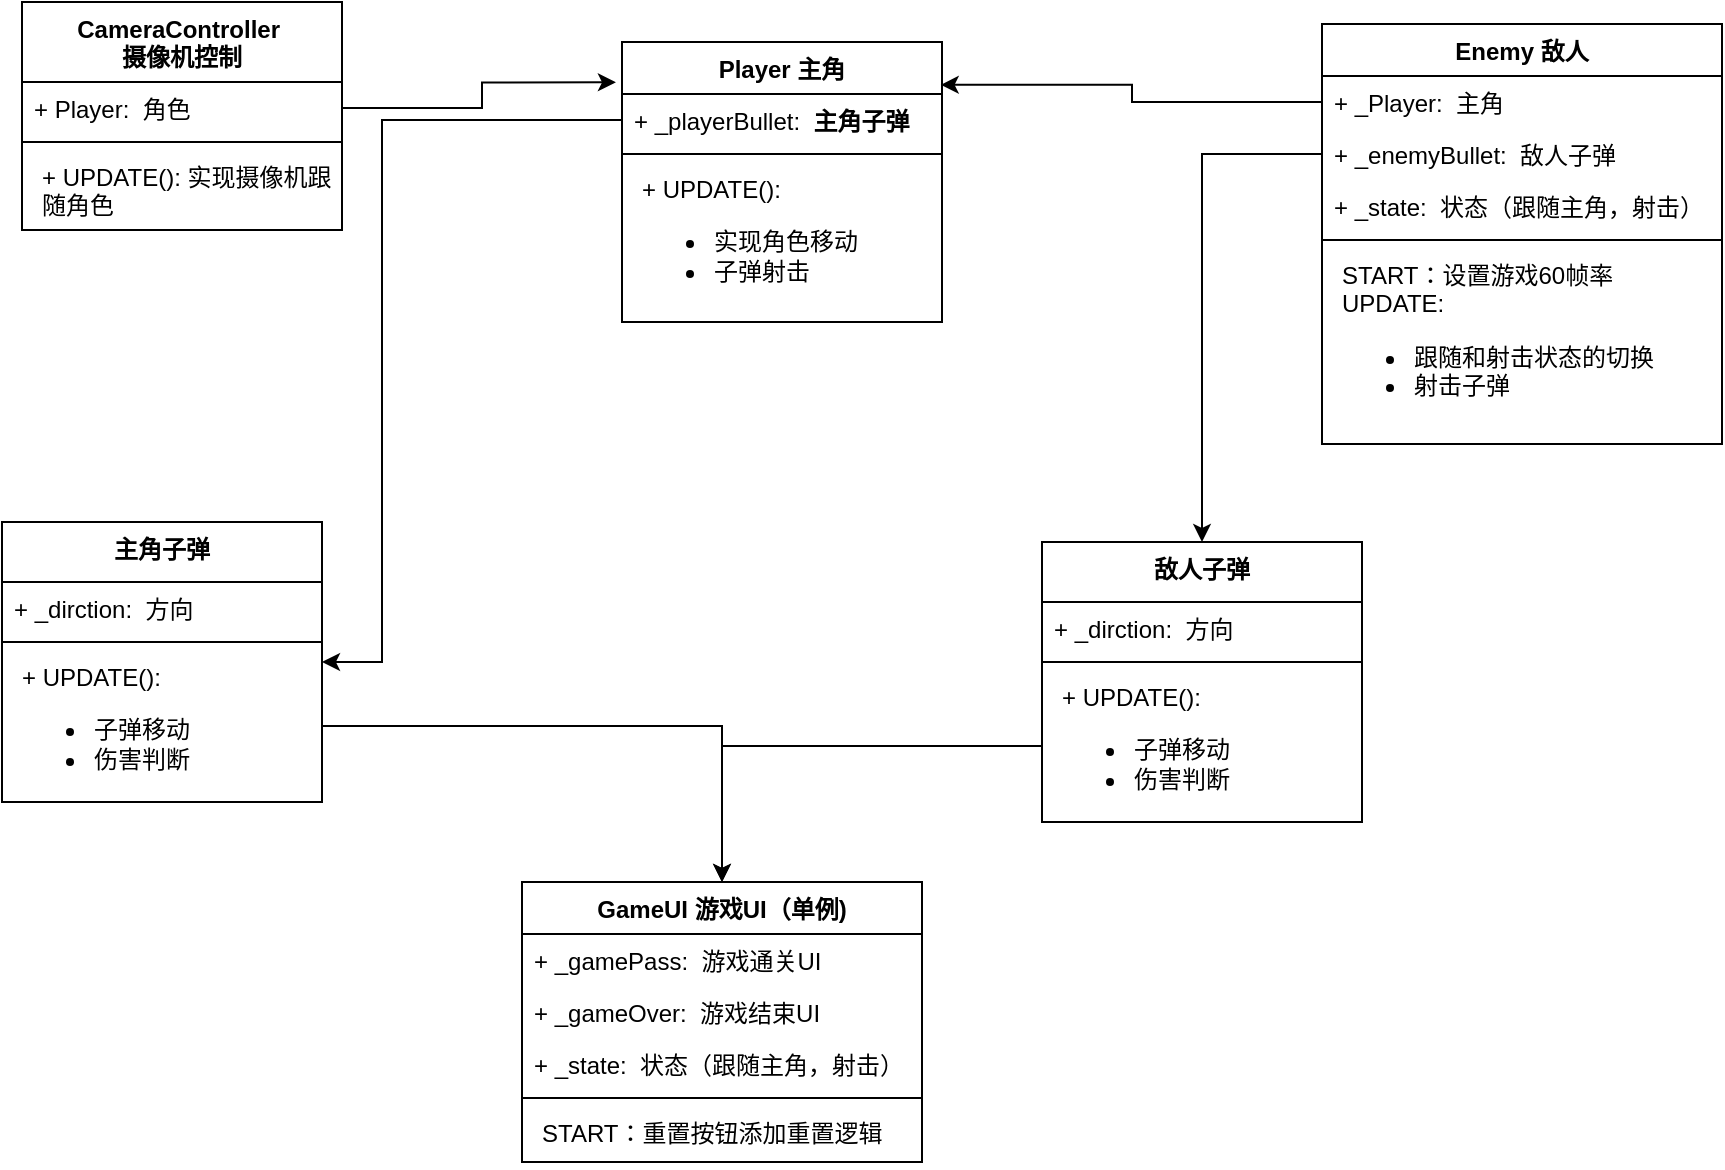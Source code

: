 <mxfile version="28.2.5">
  <diagram name="第 1 页" id="2WmfWQ-AK2st47i3OZMU">
    <mxGraphModel dx="1188" dy="708" grid="1" gridSize="10" guides="1" tooltips="1" connect="1" arrows="1" fold="1" page="1" pageScale="1" pageWidth="827" pageHeight="1169" math="0" shadow="0">
      <root>
        <mxCell id="0" />
        <mxCell id="1" parent="0" />
        <mxCell id="yX2RTvN5pgzqg-5K6Qxc-11" value="&lt;b&gt;Player 主角&lt;/b&gt;&lt;div&gt;&lt;b&gt;&lt;br&gt;&lt;/b&gt;&lt;/div&gt;" style="swimlane;fontStyle=1;align=center;verticalAlign=top;childLayout=stackLayout;horizontal=1;startSize=26;horizontalStack=0;resizeParent=1;resizeParentMax=0;resizeLast=0;collapsible=1;marginBottom=0;whiteSpace=wrap;html=1;" vertex="1" parent="1">
          <mxGeometry x="390" y="40" width="160" height="140" as="geometry">
            <mxRectangle x="390" y="40" width="100" height="40" as="alternateBounds" />
          </mxGeometry>
        </mxCell>
        <mxCell id="yX2RTvN5pgzqg-5K6Qxc-12" value="+ _playerBullet:&amp;nbsp;&amp;nbsp;&lt;span style=&quot;font-weight: 700; text-align: center;&quot;&gt;主角子弹&lt;/span&gt;&lt;div&gt;&lt;br&gt;&lt;/div&gt;" style="text;strokeColor=none;fillColor=none;align=left;verticalAlign=top;spacingLeft=4;spacingRight=4;overflow=hidden;rotatable=0;points=[[0,0.5],[1,0.5]];portConstraint=eastwest;whiteSpace=wrap;html=1;" vertex="1" parent="yX2RTvN5pgzqg-5K6Qxc-11">
          <mxGeometry y="26" width="160" height="26" as="geometry" />
        </mxCell>
        <mxCell id="yX2RTvN5pgzqg-5K6Qxc-13" value="" style="line;strokeWidth=1;fillColor=none;align=left;verticalAlign=middle;spacingTop=-1;spacingLeft=3;spacingRight=3;rotatable=0;labelPosition=right;points=[];portConstraint=eastwest;strokeColor=inherit;" vertex="1" parent="yX2RTvN5pgzqg-5K6Qxc-11">
          <mxGeometry y="52" width="160" height="8" as="geometry" />
        </mxCell>
        <mxCell id="yX2RTvN5pgzqg-5K6Qxc-14" value="&lt;p style=&quot;margin: 0px 0px 0px 4px;&quot;&gt;+ UPDATE():&amp;nbsp;&lt;/p&gt;&lt;p style=&quot;margin: 0px 0px 0px 4px;&quot;&gt;&lt;/p&gt;&lt;ul&gt;&lt;li&gt;实现角色移动&lt;/li&gt;&lt;li&gt;子弹射击&lt;/li&gt;&lt;/ul&gt;&lt;p&gt;&lt;/p&gt;" style="text;strokeColor=none;fillColor=none;align=left;verticalAlign=top;spacingLeft=4;spacingRight=4;overflow=hidden;rotatable=0;points=[[0,0.5],[1,0.5]];portConstraint=eastwest;whiteSpace=wrap;html=1;" vertex="1" parent="yX2RTvN5pgzqg-5K6Qxc-11">
          <mxGeometry y="60" width="160" height="80" as="geometry" />
        </mxCell>
        <mxCell id="yX2RTvN5pgzqg-5K6Qxc-18" value="&lt;div&gt;&lt;b&gt;CameraController&amp;nbsp;&lt;/b&gt;&lt;/div&gt;&lt;div&gt;&lt;b&gt;摄像机控制&lt;/b&gt;&lt;/div&gt;" style="swimlane;fontStyle=1;align=center;verticalAlign=top;childLayout=stackLayout;horizontal=1;startSize=40;horizontalStack=0;resizeParent=1;resizeParentMax=0;resizeLast=0;collapsible=1;marginBottom=0;whiteSpace=wrap;html=1;" vertex="1" parent="1">
          <mxGeometry x="90" y="20" width="160" height="114" as="geometry">
            <mxRectangle x="100" y="26" width="150" height="40" as="alternateBounds" />
          </mxGeometry>
        </mxCell>
        <mxCell id="yX2RTvN5pgzqg-5K6Qxc-19" value="+ Player:&amp;nbsp; 角色&lt;div&gt;&lt;br&gt;&lt;/div&gt;" style="text;strokeColor=none;fillColor=none;align=left;verticalAlign=top;spacingLeft=4;spacingRight=4;overflow=hidden;rotatable=0;points=[[0,0.5],[1,0.5]];portConstraint=eastwest;whiteSpace=wrap;html=1;" vertex="1" parent="yX2RTvN5pgzqg-5K6Qxc-18">
          <mxGeometry y="40" width="160" height="26" as="geometry" />
        </mxCell>
        <mxCell id="yX2RTvN5pgzqg-5K6Qxc-20" value="" style="line;strokeWidth=1;fillColor=none;align=left;verticalAlign=middle;spacingTop=-1;spacingLeft=3;spacingRight=3;rotatable=0;labelPosition=right;points=[];portConstraint=eastwest;strokeColor=inherit;" vertex="1" parent="yX2RTvN5pgzqg-5K6Qxc-18">
          <mxGeometry y="66" width="160" height="8" as="geometry" />
        </mxCell>
        <mxCell id="yX2RTvN5pgzqg-5K6Qxc-21" value="&lt;p style=&quot;margin: 0px 0px 0px 4px;&quot;&gt;+ UPDATE(): 实现摄像机跟随角色&lt;/p&gt;" style="text;strokeColor=none;fillColor=none;align=left;verticalAlign=top;spacingLeft=4;spacingRight=4;overflow=hidden;rotatable=0;points=[[0,0.5],[1,0.5]];portConstraint=eastwest;whiteSpace=wrap;html=1;" vertex="1" parent="yX2RTvN5pgzqg-5K6Qxc-18">
          <mxGeometry y="74" width="160" height="40" as="geometry" />
        </mxCell>
        <mxCell id="yX2RTvN5pgzqg-5K6Qxc-25" style="edgeStyle=orthogonalEdgeStyle;rounded=0;orthogonalLoop=1;jettySize=auto;html=1;exitX=1;exitY=0.5;exitDx=0;exitDy=0;entryX=-0.019;entryY=0.144;entryDx=0;entryDy=0;entryPerimeter=0;" edge="1" parent="1" source="yX2RTvN5pgzqg-5K6Qxc-19" target="yX2RTvN5pgzqg-5K6Qxc-11">
          <mxGeometry relative="1" as="geometry" />
        </mxCell>
        <mxCell id="yX2RTvN5pgzqg-5K6Qxc-26" value="&lt;b&gt;Enemy 敌人&lt;/b&gt;" style="swimlane;fontStyle=1;align=center;verticalAlign=top;childLayout=stackLayout;horizontal=1;startSize=26;horizontalStack=0;resizeParent=1;resizeParentMax=0;resizeLast=0;collapsible=1;marginBottom=0;whiteSpace=wrap;html=1;" vertex="1" parent="1">
          <mxGeometry x="740" y="31" width="200" height="210" as="geometry">
            <mxRectangle x="660" y="31" width="110" height="30" as="alternateBounds" />
          </mxGeometry>
        </mxCell>
        <mxCell id="yX2RTvN5pgzqg-5K6Qxc-27" value="+ _Player:&amp;nbsp; 主角&lt;div&gt;&lt;br&gt;&lt;/div&gt;" style="text;strokeColor=none;fillColor=none;align=left;verticalAlign=top;spacingLeft=4;spacingRight=4;overflow=hidden;rotatable=0;points=[[0,0.5],[1,0.5]];portConstraint=eastwest;whiteSpace=wrap;html=1;" vertex="1" parent="yX2RTvN5pgzqg-5K6Qxc-26">
          <mxGeometry y="26" width="200" height="26" as="geometry" />
        </mxCell>
        <mxCell id="yX2RTvN5pgzqg-5K6Qxc-35" value="+ _enemyBullet:&amp;nbsp; 敌人子弹" style="text;strokeColor=none;fillColor=none;align=left;verticalAlign=top;spacingLeft=4;spacingRight=4;overflow=hidden;rotatable=0;points=[[0,0.5],[1,0.5]];portConstraint=eastwest;whiteSpace=wrap;html=1;" vertex="1" parent="yX2RTvN5pgzqg-5K6Qxc-26">
          <mxGeometry y="52" width="200" height="26" as="geometry" />
        </mxCell>
        <mxCell id="yX2RTvN5pgzqg-5K6Qxc-36" value="+ _state:&amp;nbsp; 状态（跟随主角，射击）" style="text;strokeColor=none;fillColor=none;align=left;verticalAlign=top;spacingLeft=4;spacingRight=4;overflow=hidden;rotatable=0;points=[[0,0.5],[1,0.5]];portConstraint=eastwest;whiteSpace=wrap;html=1;" vertex="1" parent="yX2RTvN5pgzqg-5K6Qxc-26">
          <mxGeometry y="78" width="200" height="26" as="geometry" />
        </mxCell>
        <mxCell id="yX2RTvN5pgzqg-5K6Qxc-28" value="" style="line;strokeWidth=1;fillColor=none;align=left;verticalAlign=middle;spacingTop=-1;spacingLeft=3;spacingRight=3;rotatable=0;labelPosition=right;points=[];portConstraint=eastwest;strokeColor=inherit;" vertex="1" parent="yX2RTvN5pgzqg-5K6Qxc-26">
          <mxGeometry y="104" width="200" height="8" as="geometry" />
        </mxCell>
        <mxCell id="yX2RTvN5pgzqg-5K6Qxc-29" value="&lt;p style=&quot;margin: 0px 0px 0px 4px;&quot;&gt;START：设置游戏60帧率&lt;/p&gt;&lt;p style=&quot;margin: 0px 0px 0px 4px;&quot;&gt;UPDATE:&lt;/p&gt;&lt;p style=&quot;margin: 0px 0px 0px 4px;&quot;&gt;&lt;/p&gt;&lt;ul&gt;&lt;li&gt;跟随和射击状态的&lt;span style=&quot;background-color: transparent; color: light-dark(rgb(0, 0, 0), rgb(255, 255, 255));&quot;&gt;切换&lt;/span&gt;&lt;/li&gt;&lt;li&gt;&lt;span style=&quot;background-color: transparent; color: light-dark(rgb(0, 0, 0), rgb(255, 255, 255));&quot;&gt;射击子弹&lt;/span&gt;&lt;/li&gt;&lt;/ul&gt;&lt;p&gt;&lt;/p&gt;" style="text;strokeColor=none;fillColor=none;align=left;verticalAlign=top;spacingLeft=4;spacingRight=4;overflow=hidden;rotatable=0;points=[[0,0.5],[1,0.5]];portConstraint=eastwest;whiteSpace=wrap;html=1;" vertex="1" parent="yX2RTvN5pgzqg-5K6Qxc-26">
          <mxGeometry y="112" width="200" height="98" as="geometry" />
        </mxCell>
        <mxCell id="yX2RTvN5pgzqg-5K6Qxc-30" value="主角子弹" style="swimlane;fontStyle=1;align=center;verticalAlign=top;childLayout=stackLayout;horizontal=1;startSize=30;horizontalStack=0;resizeParent=1;resizeParentMax=0;resizeLast=0;collapsible=1;marginBottom=0;whiteSpace=wrap;html=1;" vertex="1" parent="1">
          <mxGeometry x="80" y="280" width="160" height="140" as="geometry">
            <mxRectangle x="200" y="150" width="150" height="40" as="alternateBounds" />
          </mxGeometry>
        </mxCell>
        <mxCell id="yX2RTvN5pgzqg-5K6Qxc-31" value="+ _dirction:&amp;nbsp; 方向&lt;div&gt;&lt;br&gt;&lt;/div&gt;" style="text;strokeColor=none;fillColor=none;align=left;verticalAlign=top;spacingLeft=4;spacingRight=4;overflow=hidden;rotatable=0;points=[[0,0.5],[1,0.5]];portConstraint=eastwest;whiteSpace=wrap;html=1;" vertex="1" parent="yX2RTvN5pgzqg-5K6Qxc-30">
          <mxGeometry y="30" width="160" height="26" as="geometry" />
        </mxCell>
        <mxCell id="yX2RTvN5pgzqg-5K6Qxc-32" value="" style="line;strokeWidth=1;fillColor=none;align=left;verticalAlign=middle;spacingTop=-1;spacingLeft=3;spacingRight=3;rotatable=0;labelPosition=right;points=[];portConstraint=eastwest;strokeColor=inherit;" vertex="1" parent="yX2RTvN5pgzqg-5K6Qxc-30">
          <mxGeometry y="56" width="160" height="8" as="geometry" />
        </mxCell>
        <mxCell id="yX2RTvN5pgzqg-5K6Qxc-33" value="&lt;p style=&quot;margin: 0px 0px 0px 4px;&quot;&gt;+ UPDATE():&amp;nbsp;&lt;/p&gt;&lt;p style=&quot;margin: 0px 0px 0px 4px;&quot;&gt;&lt;/p&gt;&lt;ul&gt;&lt;li&gt;子弹移动&lt;/li&gt;&lt;li&gt;伤害判断&lt;/li&gt;&lt;/ul&gt;&lt;p&gt;&lt;/p&gt;" style="text;strokeColor=none;fillColor=none;align=left;verticalAlign=top;spacingLeft=4;spacingRight=4;overflow=hidden;rotatable=0;points=[[0,0.5],[1,0.5]];portConstraint=eastwest;whiteSpace=wrap;html=1;" vertex="1" parent="yX2RTvN5pgzqg-5K6Qxc-30">
          <mxGeometry y="64" width="160" height="76" as="geometry" />
        </mxCell>
        <mxCell id="yX2RTvN5pgzqg-5K6Qxc-37" style="edgeStyle=orthogonalEdgeStyle;rounded=0;orthogonalLoop=1;jettySize=auto;html=1;entryX=0.996;entryY=0.153;entryDx=0;entryDy=0;entryPerimeter=0;" edge="1" parent="1" source="yX2RTvN5pgzqg-5K6Qxc-27" target="yX2RTvN5pgzqg-5K6Qxc-11">
          <mxGeometry relative="1" as="geometry" />
        </mxCell>
        <mxCell id="yX2RTvN5pgzqg-5K6Qxc-38" value="敌人子弹" style="swimlane;fontStyle=1;align=center;verticalAlign=top;childLayout=stackLayout;horizontal=1;startSize=30;horizontalStack=0;resizeParent=1;resizeParentMax=0;resizeLast=0;collapsible=1;marginBottom=0;whiteSpace=wrap;html=1;" vertex="1" parent="1">
          <mxGeometry x="600" y="290" width="160" height="140" as="geometry">
            <mxRectangle x="560" y="160" width="150" height="40" as="alternateBounds" />
          </mxGeometry>
        </mxCell>
        <mxCell id="yX2RTvN5pgzqg-5K6Qxc-39" value="+ _dirction:&amp;nbsp; 方向&lt;div&gt;&lt;br&gt;&lt;/div&gt;" style="text;strokeColor=none;fillColor=none;align=left;verticalAlign=top;spacingLeft=4;spacingRight=4;overflow=hidden;rotatable=0;points=[[0,0.5],[1,0.5]];portConstraint=eastwest;whiteSpace=wrap;html=1;" vertex="1" parent="yX2RTvN5pgzqg-5K6Qxc-38">
          <mxGeometry y="30" width="160" height="26" as="geometry" />
        </mxCell>
        <mxCell id="yX2RTvN5pgzqg-5K6Qxc-40" value="" style="line;strokeWidth=1;fillColor=none;align=left;verticalAlign=middle;spacingTop=-1;spacingLeft=3;spacingRight=3;rotatable=0;labelPosition=right;points=[];portConstraint=eastwest;strokeColor=inherit;" vertex="1" parent="yX2RTvN5pgzqg-5K6Qxc-38">
          <mxGeometry y="56" width="160" height="8" as="geometry" />
        </mxCell>
        <mxCell id="yX2RTvN5pgzqg-5K6Qxc-41" value="&lt;p style=&quot;margin: 0px 0px 0px 4px;&quot;&gt;+ UPDATE():&amp;nbsp;&lt;/p&gt;&lt;p style=&quot;margin: 0px 0px 0px 4px;&quot;&gt;&lt;/p&gt;&lt;ul&gt;&lt;li&gt;子弹移动&lt;/li&gt;&lt;li&gt;伤害判断&lt;/li&gt;&lt;/ul&gt;&lt;p&gt;&lt;/p&gt;" style="text;strokeColor=none;fillColor=none;align=left;verticalAlign=top;spacingLeft=4;spacingRight=4;overflow=hidden;rotatable=0;points=[[0,0.5],[1,0.5]];portConstraint=eastwest;whiteSpace=wrap;html=1;" vertex="1" parent="yX2RTvN5pgzqg-5K6Qxc-38">
          <mxGeometry y="64" width="160" height="76" as="geometry" />
        </mxCell>
        <mxCell id="yX2RTvN5pgzqg-5K6Qxc-43" style="edgeStyle=orthogonalEdgeStyle;rounded=0;orthogonalLoop=1;jettySize=auto;html=1;exitX=0;exitY=0.5;exitDx=0;exitDy=0;" edge="1" parent="1" source="yX2RTvN5pgzqg-5K6Qxc-35" target="yX2RTvN5pgzqg-5K6Qxc-38">
          <mxGeometry relative="1" as="geometry" />
        </mxCell>
        <mxCell id="yX2RTvN5pgzqg-5K6Qxc-44" value="GameUI 游戏UI（单例)" style="swimlane;fontStyle=1;align=center;verticalAlign=top;childLayout=stackLayout;horizontal=1;startSize=26;horizontalStack=0;resizeParent=1;resizeParentMax=0;resizeLast=0;collapsible=1;marginBottom=0;whiteSpace=wrap;html=1;" vertex="1" parent="1">
          <mxGeometry x="340" y="460" width="200" height="140" as="geometry">
            <mxRectangle x="362" y="220" width="156" height="30" as="alternateBounds" />
          </mxGeometry>
        </mxCell>
        <mxCell id="yX2RTvN5pgzqg-5K6Qxc-45" value="+ _gamePass:&amp;nbsp; 游戏通关UI&lt;div&gt;&lt;br&gt;&lt;/div&gt;" style="text;strokeColor=none;fillColor=none;align=left;verticalAlign=top;spacingLeft=4;spacingRight=4;overflow=hidden;rotatable=0;points=[[0,0.5],[1,0.5]];portConstraint=eastwest;whiteSpace=wrap;html=1;" vertex="1" parent="yX2RTvN5pgzqg-5K6Qxc-44">
          <mxGeometry y="26" width="200" height="26" as="geometry" />
        </mxCell>
        <mxCell id="yX2RTvN5pgzqg-5K6Qxc-46" value="+ _gameOver:&amp;nbsp; 游戏结束UI" style="text;strokeColor=none;fillColor=none;align=left;verticalAlign=top;spacingLeft=4;spacingRight=4;overflow=hidden;rotatable=0;points=[[0,0.5],[1,0.5]];portConstraint=eastwest;whiteSpace=wrap;html=1;" vertex="1" parent="yX2RTvN5pgzqg-5K6Qxc-44">
          <mxGeometry y="52" width="200" height="26" as="geometry" />
        </mxCell>
        <mxCell id="yX2RTvN5pgzqg-5K6Qxc-47" value="+ _state:&amp;nbsp; 状态（跟随主角，射击）" style="text;strokeColor=none;fillColor=none;align=left;verticalAlign=top;spacingLeft=4;spacingRight=4;overflow=hidden;rotatable=0;points=[[0,0.5],[1,0.5]];portConstraint=eastwest;whiteSpace=wrap;html=1;" vertex="1" parent="yX2RTvN5pgzqg-5K6Qxc-44">
          <mxGeometry y="78" width="200" height="26" as="geometry" />
        </mxCell>
        <mxCell id="yX2RTvN5pgzqg-5K6Qxc-48" value="" style="line;strokeWidth=1;fillColor=none;align=left;verticalAlign=middle;spacingTop=-1;spacingLeft=3;spacingRight=3;rotatable=0;labelPosition=right;points=[];portConstraint=eastwest;strokeColor=inherit;" vertex="1" parent="yX2RTvN5pgzqg-5K6Qxc-44">
          <mxGeometry y="104" width="200" height="8" as="geometry" />
        </mxCell>
        <mxCell id="yX2RTvN5pgzqg-5K6Qxc-49" value="&lt;p style=&quot;margin: 0px 0px 0px 4px;&quot;&gt;START：&lt;span style=&quot;background-color: transparent; color: light-dark(rgb(0, 0, 0), rgb(255, 255, 255));&quot;&gt;重置按钮添加重置逻辑&lt;/span&gt;&lt;/p&gt;&lt;p style=&quot;margin: 0px 0px 0px 4px;&quot;&gt;&lt;br&gt;&lt;/p&gt;&lt;p&gt;&lt;/p&gt;" style="text;strokeColor=none;fillColor=none;align=left;verticalAlign=top;spacingLeft=4;spacingRight=4;overflow=hidden;rotatable=0;points=[[0,0.5],[1,0.5]];portConstraint=eastwest;whiteSpace=wrap;html=1;" vertex="1" parent="yX2RTvN5pgzqg-5K6Qxc-44">
          <mxGeometry y="112" width="200" height="28" as="geometry" />
        </mxCell>
        <mxCell id="yX2RTvN5pgzqg-5K6Qxc-59" style="edgeStyle=orthogonalEdgeStyle;rounded=0;orthogonalLoop=1;jettySize=auto;html=1;" edge="1" parent="1" source="yX2RTvN5pgzqg-5K6Qxc-33" target="yX2RTvN5pgzqg-5K6Qxc-44">
          <mxGeometry relative="1" as="geometry" />
        </mxCell>
        <mxCell id="yX2RTvN5pgzqg-5K6Qxc-60" style="edgeStyle=orthogonalEdgeStyle;rounded=0;orthogonalLoop=1;jettySize=auto;html=1;" edge="1" parent="1" source="yX2RTvN5pgzqg-5K6Qxc-41" target="yX2RTvN5pgzqg-5K6Qxc-44">
          <mxGeometry relative="1" as="geometry" />
        </mxCell>
        <mxCell id="yX2RTvN5pgzqg-5K6Qxc-64" style="edgeStyle=orthogonalEdgeStyle;rounded=0;orthogonalLoop=1;jettySize=auto;html=1;" edge="1" parent="1" source="yX2RTvN5pgzqg-5K6Qxc-12" target="yX2RTvN5pgzqg-5K6Qxc-30">
          <mxGeometry relative="1" as="geometry">
            <Array as="points">
              <mxPoint x="270" y="79" />
              <mxPoint x="270" y="350" />
            </Array>
          </mxGeometry>
        </mxCell>
      </root>
    </mxGraphModel>
  </diagram>
</mxfile>
